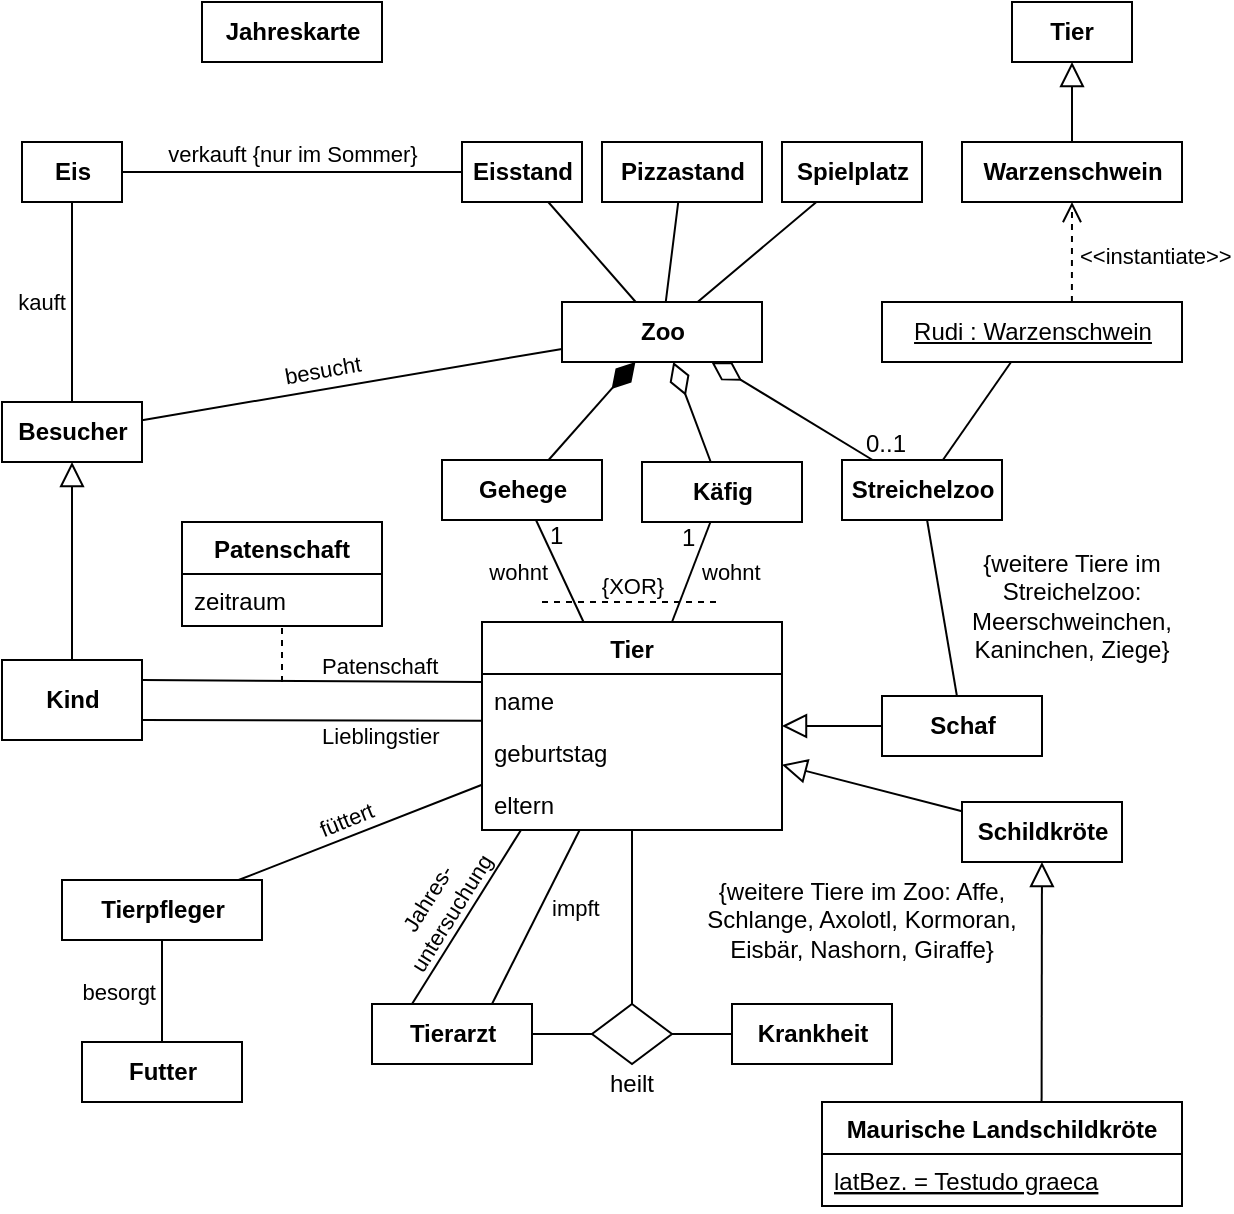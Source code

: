<mxfile version="22.1.0" type="device">
  <diagram name="Seite-1" id="zQvZeJ3rWClt_cJXR80Y">
    <mxGraphModel dx="1242" dy="1828" grid="1" gridSize="10" guides="1" tooltips="1" connect="1" arrows="1" fold="1" page="1" pageScale="1" pageWidth="827" pageHeight="1169" math="0" shadow="0">
      <root>
        <mxCell id="0" />
        <mxCell id="1" parent="0" />
        <mxCell id="3wvSP6Id9LyZV_VLinAv-6" value="" style="endArrow=none;html=1;rounded=0;exitX=0.25;exitY=0;exitDx=0;exitDy=0;entryX=0.13;entryY=1;entryDx=0;entryDy=0;entryPerimeter=0;" parent="1" source="EqzYKrc67vdqZvnxpz0O-26" target="EqzYKrc67vdqZvnxpz0O-4" edge="1">
          <mxGeometry width="50" height="50" relative="1" as="geometry">
            <mxPoint x="410" y="-750" as="sourcePoint" />
            <mxPoint x="300" y="-680" as="targetPoint" />
          </mxGeometry>
        </mxCell>
        <mxCell id="3wvSP6Id9LyZV_VLinAv-7" value="Jahres-&lt;br&gt;untersuchung" style="edgeLabel;html=1;align=center;verticalAlign=middle;resizable=0;points=[];rotation=302;labelBackgroundColor=none;" parent="3wvSP6Id9LyZV_VLinAv-6" vertex="1" connectable="0">
          <mxGeometry x="0.18" relative="1" as="geometry">
            <mxPoint x="-19" y="2" as="offset" />
          </mxGeometry>
        </mxCell>
        <mxCell id="EqzYKrc67vdqZvnxpz0O-1" value="Tier" style="swimlane;fontStyle=1;childLayout=stackLayout;horizontal=1;startSize=26;fillColor=default;horizontalStack=0;resizeParent=1;resizeParentMax=0;resizeLast=0;collapsible=1;marginBottom=0;points=[[0,0,0,0,0],[0,0.25,0,0,0],[0,0.5,0,0,0],[0,0.75,0,0,0],[0,1,0,0,0],[0.1,1,0,0,0],[0.2,1,0,0,0],[0.25,0,0,0,0],[0.25,1,0,0,0],[0.3,1,0,0,0],[0.4,1,0,0,0],[0.5,0,0,0,0],[0.5,1,0,0,0],[0.6,1,0,0,0],[0.7,1,0,0,0],[0.75,0,0,0,0],[0.75,1,0,0,0],[0.8,1,0,0,0],[0.9,1,0,0,0],[1,0,0,0,0],[1,0.25,0,0,0],[1,0.5,0,0,0],[1,0.75,0,0,0],[1,1,0,0,0]];" parent="1" vertex="1">
          <mxGeometry x="290" y="-790" width="150" height="104" as="geometry" />
        </mxCell>
        <mxCell id="EqzYKrc67vdqZvnxpz0O-2" value="name" style="text;strokeColor=none;fillColor=none;align=left;verticalAlign=top;spacingLeft=4;spacingRight=4;overflow=hidden;rotatable=0;points=[[0,0.5],[1,0.5]];portConstraint=eastwest;" parent="EqzYKrc67vdqZvnxpz0O-1" vertex="1">
          <mxGeometry y="26" width="150" height="26" as="geometry" />
        </mxCell>
        <mxCell id="EqzYKrc67vdqZvnxpz0O-3" value="geburtstag" style="text;strokeColor=none;fillColor=none;align=left;verticalAlign=top;spacingLeft=4;spacingRight=4;overflow=hidden;rotatable=0;points=[[0,0.5],[1,0.5]];portConstraint=eastwest;" parent="EqzYKrc67vdqZvnxpz0O-1" vertex="1">
          <mxGeometry y="52" width="150" height="26" as="geometry" />
        </mxCell>
        <mxCell id="EqzYKrc67vdqZvnxpz0O-4" value="eltern" style="text;strokeColor=none;fillColor=none;align=left;verticalAlign=top;spacingLeft=4;spacingRight=4;overflow=hidden;rotatable=0;points=[[0,0.5,0,0,0],[0.13,1,0,0,0],[0.25,1,0,0,0],[0.38,1,0,0,0],[0.5,1,0,0,0],[0.63,1,0,0,0],[0.75,1,0,0,0],[0.88,1,0,0,0],[1,0.5,0,0,0]];portConstraint=eastwest;" parent="EqzYKrc67vdqZvnxpz0O-1" vertex="1">
          <mxGeometry y="78" width="150" height="26" as="geometry" />
        </mxCell>
        <mxCell id="EqzYKrc67vdqZvnxpz0O-5" value="&lt;b&gt;Tierpfleger&lt;/b&gt;" style="html=1;" parent="1" vertex="1">
          <mxGeometry x="80" y="-661" width="100" height="30" as="geometry" />
        </mxCell>
        <mxCell id="EqzYKrc67vdqZvnxpz0O-6" value="&lt;b&gt;Futter&lt;/b&gt;" style="html=1;" parent="1" vertex="1">
          <mxGeometry x="90" y="-580" width="80" height="30" as="geometry" />
        </mxCell>
        <mxCell id="EqzYKrc67vdqZvnxpz0O-7" value="besorgt" style="endArrow=none;html=1;rounded=0;align=right;spacing=4;labelBackgroundColor=none;" parent="1" source="EqzYKrc67vdqZvnxpz0O-6" target="EqzYKrc67vdqZvnxpz0O-5" edge="1">
          <mxGeometry width="50" height="50" relative="1" as="geometry">
            <mxPoint x="410" y="-711" as="sourcePoint" />
            <mxPoint x="460" y="-761" as="targetPoint" />
          </mxGeometry>
        </mxCell>
        <mxCell id="EqzYKrc67vdqZvnxpz0O-10" value="&lt;b&gt;Kind&lt;/b&gt;" style="html=1;" parent="1" vertex="1">
          <mxGeometry x="50" y="-771" width="70" height="40" as="geometry" />
        </mxCell>
        <mxCell id="EqzYKrc67vdqZvnxpz0O-11" value="&lt;b&gt;Zoo&lt;/b&gt;" style="html=1;" parent="1" vertex="1">
          <mxGeometry x="330" y="-950" width="100" height="30" as="geometry" />
        </mxCell>
        <mxCell id="EqzYKrc67vdqZvnxpz0O-12" value="&lt;b&gt;Gehege&lt;/b&gt;" style="html=1;" parent="1" vertex="1">
          <mxGeometry x="270" y="-871" width="80" height="30" as="geometry" />
        </mxCell>
        <mxCell id="EqzYKrc67vdqZvnxpz0O-13" value="&lt;b&gt;Käfig&lt;/b&gt;" style="html=1;" parent="1" vertex="1">
          <mxGeometry x="370" y="-870" width="80" height="30" as="geometry" />
        </mxCell>
        <mxCell id="EqzYKrc67vdqZvnxpz0O-17" value="" style="rounded=0;orthogonalLoop=1;jettySize=auto;html=1;endArrow=none;endFill=0;" parent="1" source="EqzYKrc67vdqZvnxpz0O-14" target="EqzYKrc67vdqZvnxpz0O-16" edge="1">
          <mxGeometry relative="1" as="geometry" />
        </mxCell>
        <mxCell id="EqzYKrc67vdqZvnxpz0O-14" value="&lt;b&gt;Streichelzoo&lt;/b&gt;" style="html=1;" parent="1" vertex="1">
          <mxGeometry x="470" y="-871" width="80" height="30" as="geometry" />
        </mxCell>
        <mxCell id="EqzYKrc67vdqZvnxpz0O-16" value="&lt;u&gt;Rudi : Warzenschwein&lt;/u&gt;" style="html=1;" parent="1" vertex="1">
          <mxGeometry x="490" y="-950" width="150" height="30" as="geometry" />
        </mxCell>
        <mxCell id="EqzYKrc67vdqZvnxpz0O-65" value="" style="edgeStyle=none;rounded=0;orthogonalLoop=1;jettySize=auto;html=1;endArrow=block;endFill=0;endSize=10;" parent="1" source="EqzYKrc67vdqZvnxpz0O-18" target="EqzYKrc67vdqZvnxpz0O-64" edge="1">
          <mxGeometry relative="1" as="geometry" />
        </mxCell>
        <mxCell id="EqzYKrc67vdqZvnxpz0O-18" value="&lt;b&gt;Warzenschwein&lt;/b&gt;" style="html=1;" parent="1" vertex="1">
          <mxGeometry x="530" y="-1030" width="110" height="30" as="geometry" />
        </mxCell>
        <mxCell id="EqzYKrc67vdqZvnxpz0O-59" style="edgeStyle=none;rounded=0;orthogonalLoop=1;jettySize=auto;html=1;endArrow=block;endFill=0;endSize=10;" parent="1" source="EqzYKrc67vdqZvnxpz0O-19" target="EqzYKrc67vdqZvnxpz0O-1" edge="1">
          <mxGeometry relative="1" as="geometry" />
        </mxCell>
        <mxCell id="EqzYKrc67vdqZvnxpz0O-19" value="&lt;b&gt;Schaf&lt;/b&gt;" style="html=1;" parent="1" vertex="1">
          <mxGeometry x="490" y="-753" width="80" height="30" as="geometry" />
        </mxCell>
        <mxCell id="EqzYKrc67vdqZvnxpz0O-20" value="&lt;b&gt;Jahreskarte&lt;/b&gt;" style="html=1;" parent="1" vertex="1">
          <mxGeometry x="150" y="-1100" width="90" height="30" as="geometry" />
        </mxCell>
        <mxCell id="EqzYKrc67vdqZvnxpz0O-21" value="&lt;b&gt;Spielplatz&lt;/b&gt;" style="html=1;" parent="1" vertex="1">
          <mxGeometry x="440" y="-1030" width="70" height="30" as="geometry" />
        </mxCell>
        <mxCell id="EqzYKrc67vdqZvnxpz0O-22" value="&lt;b&gt;Pizzastand&lt;/b&gt;" style="html=1;" parent="1" vertex="1">
          <mxGeometry x="350" y="-1030" width="80" height="30" as="geometry" />
        </mxCell>
        <mxCell id="EqzYKrc67vdqZvnxpz0O-23" value="&lt;b&gt;Eisstand&lt;/b&gt;" style="html=1;" parent="1" vertex="1">
          <mxGeometry x="280" y="-1030" width="60" height="30" as="geometry" />
        </mxCell>
        <mxCell id="EqzYKrc67vdqZvnxpz0O-24" value="&lt;b&gt;Eis&lt;/b&gt;" style="html=1;" parent="1" vertex="1">
          <mxGeometry x="60" y="-1030" width="50" height="30" as="geometry" />
        </mxCell>
        <mxCell id="EqzYKrc67vdqZvnxpz0O-25" value="&lt;b&gt;Besucher&lt;/b&gt;" style="html=1;" parent="1" vertex="1">
          <mxGeometry x="50" y="-900" width="70" height="30" as="geometry" />
        </mxCell>
        <mxCell id="EqzYKrc67vdqZvnxpz0O-26" value="&lt;b&gt;Tierarzt&lt;/b&gt;" style="html=1;" parent="1" vertex="1">
          <mxGeometry x="235" y="-599" width="80" height="30" as="geometry" />
        </mxCell>
        <mxCell id="EqzYKrc67vdqZvnxpz0O-27" value="&lt;b&gt;Krankheit&lt;/b&gt;" style="html=1;" parent="1" vertex="1">
          <mxGeometry x="415" y="-599" width="80" height="30" as="geometry" />
        </mxCell>
        <mxCell id="EqzYKrc67vdqZvnxpz0O-58" style="edgeStyle=none;rounded=0;orthogonalLoop=1;jettySize=auto;html=1;endArrow=block;endFill=0;endSize=10;" parent="1" source="EqzYKrc67vdqZvnxpz0O-28" target="EqzYKrc67vdqZvnxpz0O-1" edge="1">
          <mxGeometry relative="1" as="geometry" />
        </mxCell>
        <mxCell id="EqzYKrc67vdqZvnxpz0O-28" value="&lt;b&gt;Schildkröte&lt;/b&gt;" style="html=1;" parent="1" vertex="1">
          <mxGeometry x="530" y="-700" width="80" height="30" as="geometry" />
        </mxCell>
        <mxCell id="EqzYKrc67vdqZvnxpz0O-60" style="edgeStyle=none;rounded=0;orthogonalLoop=1;jettySize=auto;html=1;endArrow=block;endFill=0;endSize=10;exitX=0.61;exitY=0.008;exitDx=0;exitDy=0;exitPerimeter=0;" parent="1" source="EqzYKrc67vdqZvnxpz0O-30" target="EqzYKrc67vdqZvnxpz0O-28" edge="1">
          <mxGeometry relative="1" as="geometry">
            <mxPoint x="580" y="-570" as="sourcePoint" />
          </mxGeometry>
        </mxCell>
        <mxCell id="EqzYKrc67vdqZvnxpz0O-30" value="Maurische Landschildkröte" style="swimlane;fontStyle=1;childLayout=stackLayout;horizontal=1;startSize=26;fillColor=default;horizontalStack=0;resizeParent=1;resizeParentMax=0;resizeLast=0;collapsible=1;marginBottom=0;" parent="1" vertex="1">
          <mxGeometry x="460" y="-550" width="180" height="52" as="geometry" />
        </mxCell>
        <mxCell id="EqzYKrc67vdqZvnxpz0O-31" value="latBez. = Testudo graeca" style="text;strokeColor=none;fillColor=none;align=left;verticalAlign=top;spacingLeft=4;spacingRight=4;overflow=hidden;rotatable=0;points=[[0,0.5],[1,0.5]];portConstraint=eastwest;fontStyle=4" parent="EqzYKrc67vdqZvnxpz0O-30" vertex="1">
          <mxGeometry y="26" width="180" height="26" as="geometry" />
        </mxCell>
        <mxCell id="EqzYKrc67vdqZvnxpz0O-35" value="&amp;nbsp;Patenschaft&amp;nbsp; " style="endArrow=none;html=1;rounded=0;exitX=1;exitY=0.25;exitDx=0;exitDy=0;entryX=0;entryY=0.154;entryDx=0;entryDy=0;entryPerimeter=0;verticalAlign=bottom;spacingLeft=0;spacingTop=0;spacingBottom=-1;labelBackgroundColor=none;align=left;" parent="1" source="EqzYKrc67vdqZvnxpz0O-10" target="EqzYKrc67vdqZvnxpz0O-2" edge="1">
          <mxGeometry width="50" height="50" relative="1" as="geometry">
            <mxPoint x="180" y="-667" as="sourcePoint" />
            <mxPoint x="310" y="-760" as="targetPoint" />
            <mxPoint as="offset" />
          </mxGeometry>
        </mxCell>
        <mxCell id="EqzYKrc67vdqZvnxpz0O-36" value="&amp;nbsp;Lieblingstier&amp;nbsp; " style="endArrow=none;html=1;rounded=0;exitX=1;exitY=0.75;exitDx=0;exitDy=0;entryX=-0.002;entryY=0.9;entryDx=0;entryDy=0;entryPerimeter=0;verticalAlign=top;spacingTop=-5;labelBackgroundColor=none;align=left;" parent="1" source="EqzYKrc67vdqZvnxpz0O-10" target="EqzYKrc67vdqZvnxpz0O-2" edge="1">
          <mxGeometry width="50" height="50" relative="1" as="geometry">
            <mxPoint x="190" y="-657" as="sourcePoint" />
            <mxPoint x="330" y="-740" as="targetPoint" />
          </mxGeometry>
        </mxCell>
        <mxCell id="EqzYKrc67vdqZvnxpz0O-37" value="" style="endArrow=block;html=1;rounded=0;endFill=0;endSize=10;" parent="1" source="EqzYKrc67vdqZvnxpz0O-10" target="EqzYKrc67vdqZvnxpz0O-25" edge="1">
          <mxGeometry width="50" height="50" relative="1" as="geometry">
            <mxPoint x="120" y="-790" as="sourcePoint" />
            <mxPoint x="140" y="-840" as="targetPoint" />
          </mxGeometry>
        </mxCell>
        <mxCell id="EqzYKrc67vdqZvnxpz0O-38" value="&lt;div&gt;kauft&lt;/div&gt;" style="endArrow=none;html=1;rounded=0;align=right;spacing=4;labelBackgroundColor=none;" parent="1" source="EqzYKrc67vdqZvnxpz0O-25" target="EqzYKrc67vdqZvnxpz0O-24" edge="1">
          <mxGeometry width="50" height="50" relative="1" as="geometry">
            <mxPoint x="200" y="-647" as="sourcePoint" />
            <mxPoint x="360" y="-685" as="targetPoint" />
          </mxGeometry>
        </mxCell>
        <mxCell id="EqzYKrc67vdqZvnxpz0O-41" value="" style="endArrow=none;html=1;rounded=0;endSize=10;" parent="1" source="EqzYKrc67vdqZvnxpz0O-23" target="EqzYKrc67vdqZvnxpz0O-11" edge="1">
          <mxGeometry width="50" height="50" relative="1" as="geometry">
            <mxPoint x="250" y="-800" as="sourcePoint" />
            <mxPoint x="300" y="-850" as="targetPoint" />
          </mxGeometry>
        </mxCell>
        <mxCell id="EqzYKrc67vdqZvnxpz0O-43" value="" style="endArrow=none;html=1;rounded=0;endSize=10;" parent="1" source="EqzYKrc67vdqZvnxpz0O-22" target="EqzYKrc67vdqZvnxpz0O-11" edge="1">
          <mxGeometry width="50" height="50" relative="1" as="geometry">
            <mxPoint x="250" y="-800" as="sourcePoint" />
            <mxPoint x="300" y="-850" as="targetPoint" />
          </mxGeometry>
        </mxCell>
        <mxCell id="EqzYKrc67vdqZvnxpz0O-44" value="" style="endArrow=none;html=1;rounded=0;endSize=10;" parent="1" source="EqzYKrc67vdqZvnxpz0O-21" target="EqzYKrc67vdqZvnxpz0O-11" edge="1">
          <mxGeometry width="50" height="50" relative="1" as="geometry">
            <mxPoint x="250" y="-800" as="sourcePoint" />
            <mxPoint x="300" y="-850" as="targetPoint" />
          </mxGeometry>
        </mxCell>
        <mxCell id="EqzYKrc67vdqZvnxpz0O-47" value="Patenschaft" style="swimlane;fontStyle=1;childLayout=stackLayout;horizontal=1;startSize=26;fillColor=default;horizontalStack=0;resizeParent=1;resizeParentMax=0;resizeLast=0;collapsible=1;marginBottom=0;" parent="1" vertex="1">
          <mxGeometry x="140" y="-840" width="100" height="52" as="geometry" />
        </mxCell>
        <mxCell id="EqzYKrc67vdqZvnxpz0O-48" value="zeitraum" style="text;strokeColor=none;fillColor=none;align=left;verticalAlign=top;spacingLeft=4;spacingRight=4;overflow=hidden;rotatable=0;points=[[0,0.5],[1,0.5]];portConstraint=eastwest;fontStyle=0" parent="EqzYKrc67vdqZvnxpz0O-47" vertex="1">
          <mxGeometry y="26" width="100" height="26" as="geometry" />
        </mxCell>
        <mxCell id="EqzYKrc67vdqZvnxpz0O-50" value="verkauft {nur im Sommer}" style="endArrow=none;html=1;rounded=0;endSize=10;verticalAlign=bottom;labelBackgroundColor=none;" parent="1" source="EqzYKrc67vdqZvnxpz0O-24" target="EqzYKrc67vdqZvnxpz0O-23" edge="1">
          <mxGeometry width="50" height="50" relative="1" as="geometry">
            <mxPoint x="250" y="-820" as="sourcePoint" />
            <mxPoint x="300" y="-870" as="targetPoint" />
          </mxGeometry>
        </mxCell>
        <mxCell id="EqzYKrc67vdqZvnxpz0O-53" value="impft" style="endArrow=none;html=1;rounded=0;endSize=10;exitX=0.75;exitY=0;exitDx=0;exitDy=0;spacingBottom=10;spacingRight=0;spacingLeft=6;align=left;labelBackgroundColor=none;" parent="1" source="EqzYKrc67vdqZvnxpz0O-26" target="EqzYKrc67vdqZvnxpz0O-1" edge="1">
          <mxGeometry width="50" height="50" relative="1" as="geometry">
            <mxPoint x="380" y="-760" as="sourcePoint" />
            <mxPoint x="430" y="-810" as="targetPoint" />
          </mxGeometry>
        </mxCell>
        <mxCell id="EqzYKrc67vdqZvnxpz0O-55" value="" style="endArrow=none;html=1;rounded=0;endSize=10;exitX=0.5;exitY=0;exitDx=0;exitDy=0;" parent="1" source="EqzYKrc67vdqZvnxpz0O-54" target="EqzYKrc67vdqZvnxpz0O-1" edge="1">
          <mxGeometry width="50" height="50" relative="1" as="geometry">
            <mxPoint x="410" y="-640" as="sourcePoint" />
            <mxPoint x="430" y="-810" as="targetPoint" />
          </mxGeometry>
        </mxCell>
        <mxCell id="EqzYKrc67vdqZvnxpz0O-56" value="" style="endArrow=none;html=1;rounded=0;endSize=10;exitX=1;exitY=0.5;exitDx=0;exitDy=0;entryX=0;entryY=0.5;entryDx=0;entryDy=0;" parent="1" source="EqzYKrc67vdqZvnxpz0O-26" target="EqzYKrc67vdqZvnxpz0O-54" edge="1">
          <mxGeometry width="50" height="50" relative="1" as="geometry">
            <mxPoint x="355" y="-730" as="sourcePoint" />
            <mxPoint x="405" y="-780" as="targetPoint" />
          </mxGeometry>
        </mxCell>
        <mxCell id="EqzYKrc67vdqZvnxpz0O-57" value="" style="endArrow=none;html=1;rounded=0;endSize=10;exitX=1;exitY=0.5;exitDx=0;exitDy=0;entryX=0;entryY=0.5;entryDx=0;entryDy=0;" parent="1" source="EqzYKrc67vdqZvnxpz0O-54" target="EqzYKrc67vdqZvnxpz0O-27" edge="1">
          <mxGeometry width="50" height="50" relative="1" as="geometry">
            <mxPoint x="355" y="-730" as="sourcePoint" />
            <mxPoint x="405" y="-780" as="targetPoint" />
          </mxGeometry>
        </mxCell>
        <mxCell id="EqzYKrc67vdqZvnxpz0O-61" value="" style="endArrow=diamondThin;html=1;rounded=0;endSize=15;endFill=0;" parent="1" source="EqzYKrc67vdqZvnxpz0O-13" target="EqzYKrc67vdqZvnxpz0O-11" edge="1">
          <mxGeometry width="50" height="50" relative="1" as="geometry">
            <mxPoint x="380" y="-860" as="sourcePoint" />
            <mxPoint x="430" y="-910" as="targetPoint" />
          </mxGeometry>
        </mxCell>
        <mxCell id="EqzYKrc67vdqZvnxpz0O-62" value="" style="endArrow=diamondThin;html=1;rounded=0;endSize=15;endFill=1;" parent="1" source="EqzYKrc67vdqZvnxpz0O-12" target="EqzYKrc67vdqZvnxpz0O-11" edge="1">
          <mxGeometry width="50" height="50" relative="1" as="geometry">
            <mxPoint x="380" y="-860" as="sourcePoint" />
            <mxPoint x="430" y="-910" as="targetPoint" />
          </mxGeometry>
        </mxCell>
        <mxCell id="EqzYKrc67vdqZvnxpz0O-64" value="&lt;b&gt;Tier&lt;/b&gt;" style="whiteSpace=wrap;html=1;fillColor=rgb(255, 255, 255);" parent="1" vertex="1">
          <mxGeometry x="555" y="-1100" width="60" height="30" as="geometry" />
        </mxCell>
        <mxCell id="EqzYKrc67vdqZvnxpz0O-66" value="&amp;lt;&amp;lt;instantiate&amp;gt;&amp;gt;" style="endArrow=open;startArrow=none;endFill=0;startFill=0;endSize=8;html=1;verticalAlign=bottom;dashed=1;labelBackgroundColor=none;rounded=0;entryX=0.5;entryY=1;entryDx=0;entryDy=0;exitX=0.633;exitY=0;exitDx=0;exitDy=0;spacing=0;spacingBottom=-9;exitPerimeter=0;align=left;spacingLeft=4;" parent="1" source="EqzYKrc67vdqZvnxpz0O-16" target="EqzYKrc67vdqZvnxpz0O-18" edge="1">
          <mxGeometry width="160" relative="1" as="geometry">
            <mxPoint x="330" y="-890" as="sourcePoint" />
            <mxPoint x="490" y="-890" as="targetPoint" />
          </mxGeometry>
        </mxCell>
        <mxCell id="EqzYKrc67vdqZvnxpz0O-73" value="" style="endArrow=none;html=1;rounded=0;labelBackgroundColor=default;endSize=10;" parent="1" source="EqzYKrc67vdqZvnxpz0O-14" target="EqzYKrc67vdqZvnxpz0O-19" edge="1">
          <mxGeometry width="50" height="50" relative="1" as="geometry">
            <mxPoint x="180" y="-820" as="sourcePoint" />
            <mxPoint x="230" y="-870" as="targetPoint" />
          </mxGeometry>
        </mxCell>
        <mxCell id="EqzYKrc67vdqZvnxpz0O-74" style="edgeStyle=none;rounded=0;orthogonalLoop=1;jettySize=auto;html=1;exitX=0;exitY=0.5;exitDx=0;exitDy=0;labelBackgroundColor=default;endArrow=block;endFill=0;endSize=10;" parent="1" source="EqzYKrc67vdqZvnxpz0O-19" target="EqzYKrc67vdqZvnxpz0O-19" edge="1">
          <mxGeometry relative="1" as="geometry" />
        </mxCell>
        <mxCell id="EqzYKrc67vdqZvnxpz0O-75" value="{weitere Tiere im Streichelzoo:&lt;br&gt;&lt;div&gt;Meerschweinchen,&lt;/div&gt;&lt;div&gt;Kaninchen, Ziege}&lt;br&gt;&lt;/div&gt;" style="text;html=1;strokeColor=none;fillColor=none;align=center;verticalAlign=middle;whiteSpace=wrap;rounded=0;" parent="1" vertex="1">
          <mxGeometry x="530" y="-828" width="110" height="60" as="geometry" />
        </mxCell>
        <mxCell id="EqzYKrc67vdqZvnxpz0O-76" value="{weitere Tiere im Zoo: Affe, Schlange, Axolotl, Kormoran, Eisbär, Nashorn, Giraffe}" style="text;html=1;strokeColor=none;fillColor=none;align=center;verticalAlign=middle;whiteSpace=wrap;rounded=0;" parent="1" vertex="1">
          <mxGeometry x="400" y="-676" width="160" height="70" as="geometry" />
        </mxCell>
        <mxCell id="EqzYKrc67vdqZvnxpz0O-78" value="{XOR}" style="endArrow=none;dashed=1;html=1;rounded=0;labelBackgroundColor=none;endSize=10;verticalAlign=bottom;spacing=0;spacingBottom=1;" parent="1" edge="1">
          <mxGeometry width="50" height="50" relative="1" as="geometry">
            <mxPoint x="320" y="-800" as="sourcePoint" />
            <mxPoint x="410" y="-800" as="targetPoint" />
          </mxGeometry>
        </mxCell>
        <mxCell id="NwiZL2l9Mzp3slvEkDgG-1" value="wohnt" style="endArrow=none;html=1;rounded=0;align=left;verticalAlign=middle;endFill=0;labelBackgroundColor=none;spacingLeft=3;" parent="1" source="EqzYKrc67vdqZvnxpz0O-1" target="EqzYKrc67vdqZvnxpz0O-13" edge="1">
          <mxGeometry relative="1" as="geometry">
            <mxPoint x="330" y="-1110" as="sourcePoint" />
            <mxPoint x="490" y="-1110" as="targetPoint" />
          </mxGeometry>
        </mxCell>
        <mxCell id="NwiZL2l9Mzp3slvEkDgG-4" value="1" style="resizable=0;html=1;align=left;verticalAlign=top;labelBackgroundColor=none;spacingLeft=0;spacingRight=6;spacingBottom=0;spacingTop=-7;" parent="NwiZL2l9Mzp3slvEkDgG-1" connectable="0" vertex="1">
          <mxGeometry x="1" relative="1" as="geometry">
            <mxPoint x="-16" y="1" as="offset" />
          </mxGeometry>
        </mxCell>
        <mxCell id="NwiZL2l9Mzp3slvEkDgG-6" value="wohnt" style="endArrow=none;html=1;rounded=0;align=right;verticalAlign=middle;endFill=0;labelBackgroundColor=none;spacingRight=5;" parent="1" source="EqzYKrc67vdqZvnxpz0O-1" target="EqzYKrc67vdqZvnxpz0O-12" edge="1">
          <mxGeometry relative="1" as="geometry">
            <mxPoint x="290" y="-810" as="sourcePoint" />
            <mxPoint x="460" y="-1110" as="targetPoint" />
          </mxGeometry>
        </mxCell>
        <mxCell id="NwiZL2l9Mzp3slvEkDgG-9" value="1" style="resizable=0;html=1;align=left;verticalAlign=top;labelBackgroundColor=none;spacingTop=-7;" parent="NwiZL2l9Mzp3slvEkDgG-6" connectable="0" vertex="1">
          <mxGeometry x="1" relative="1" as="geometry">
            <mxPoint x="5" y="1" as="offset" />
          </mxGeometry>
        </mxCell>
        <mxCell id="NwiZL2l9Mzp3slvEkDgG-10" value="" style="endArrow=diamondThin;html=1;rounded=0;align=center;verticalAlign=top;endFill=0;labelBackgroundColor=none;endSize=15;" parent="1" source="EqzYKrc67vdqZvnxpz0O-14" target="EqzYKrc67vdqZvnxpz0O-11" edge="1">
          <mxGeometry relative="1" as="geometry">
            <mxPoint x="170" y="-970" as="sourcePoint" />
            <mxPoint x="330" y="-970" as="targetPoint" />
          </mxGeometry>
        </mxCell>
        <mxCell id="NwiZL2l9Mzp3slvEkDgG-12" value="0..1" style="resizable=0;html=1;align=left;verticalAlign=bottom;labelBackgroundColor=none;spacingLeft=-5;" parent="NwiZL2l9Mzp3slvEkDgG-10" connectable="0" vertex="1">
          <mxGeometry x="-1" relative="1" as="geometry" />
        </mxCell>
        <mxCell id="QlXY2a_psfLonuYqz-lr-2" value="" style="group" parent="1" vertex="1" connectable="0">
          <mxGeometry x="345" y="-599" width="40" height="49" as="geometry" />
        </mxCell>
        <mxCell id="EqzYKrc67vdqZvnxpz0O-54" value="" style="rhombus;" parent="QlXY2a_psfLonuYqz-lr-2" vertex="1">
          <mxGeometry width="40" height="30" as="geometry" />
        </mxCell>
        <mxCell id="QlXY2a_psfLonuYqz-lr-1" value="heilt" style="text;html=1;strokeColor=none;fillColor=none;align=center;verticalAlign=middle;whiteSpace=wrap;rounded=0;" parent="QlXY2a_psfLonuYqz-lr-2" vertex="1">
          <mxGeometry y="30" width="40" height="19" as="geometry" />
        </mxCell>
        <mxCell id="QlXY2a_psfLonuYqz-lr-3" value="" style="endArrow=none;html=1;rounded=0;dashed=1;" parent="1" target="EqzYKrc67vdqZvnxpz0O-48" edge="1">
          <mxGeometry width="50" height="50" relative="1" as="geometry">
            <mxPoint x="190" y="-760" as="sourcePoint" />
            <mxPoint x="200" y="-770" as="targetPoint" />
          </mxGeometry>
        </mxCell>
        <mxCell id="3wvSP6Id9LyZV_VLinAv-1" value="" style="endArrow=none;html=1;rounded=0;" parent="1" source="EqzYKrc67vdqZvnxpz0O-25" target="EqzYKrc67vdqZvnxpz0O-11" edge="1">
          <mxGeometry width="50" height="50" relative="1" as="geometry">
            <mxPoint x="390" y="-850" as="sourcePoint" />
            <mxPoint x="440" y="-900" as="targetPoint" />
          </mxGeometry>
        </mxCell>
        <mxCell id="3wvSP6Id9LyZV_VLinAv-2" value="besucht" style="edgeLabel;html=1;align=center;verticalAlign=middle;resizable=0;points=[];rotation=350;labelBackgroundColor=none;" parent="3wvSP6Id9LyZV_VLinAv-1" vertex="1" connectable="0">
          <mxGeometry x="-0.034" y="3" relative="1" as="geometry">
            <mxPoint x="-11" y="-5" as="offset" />
          </mxGeometry>
        </mxCell>
        <mxCell id="3wvSP6Id9LyZV_VLinAv-3" value="" style="endArrow=none;html=1;rounded=0;" parent="1" source="EqzYKrc67vdqZvnxpz0O-5" target="EqzYKrc67vdqZvnxpz0O-1" edge="1">
          <mxGeometry width="50" height="50" relative="1" as="geometry">
            <mxPoint x="340" y="-660" as="sourcePoint" />
            <mxPoint x="250" y="-710" as="targetPoint" />
          </mxGeometry>
        </mxCell>
        <mxCell id="3wvSP6Id9LyZV_VLinAv-4" value="füttert" style="edgeLabel;html=1;align=center;verticalAlign=middle;resizable=0;points=[];rotation=338;labelBackgroundColor=none;" parent="3wvSP6Id9LyZV_VLinAv-3" vertex="1" connectable="0">
          <mxGeometry x="-0.121" y="1" relative="1" as="geometry">
            <mxPoint y="-8" as="offset" />
          </mxGeometry>
        </mxCell>
      </root>
    </mxGraphModel>
  </diagram>
</mxfile>

